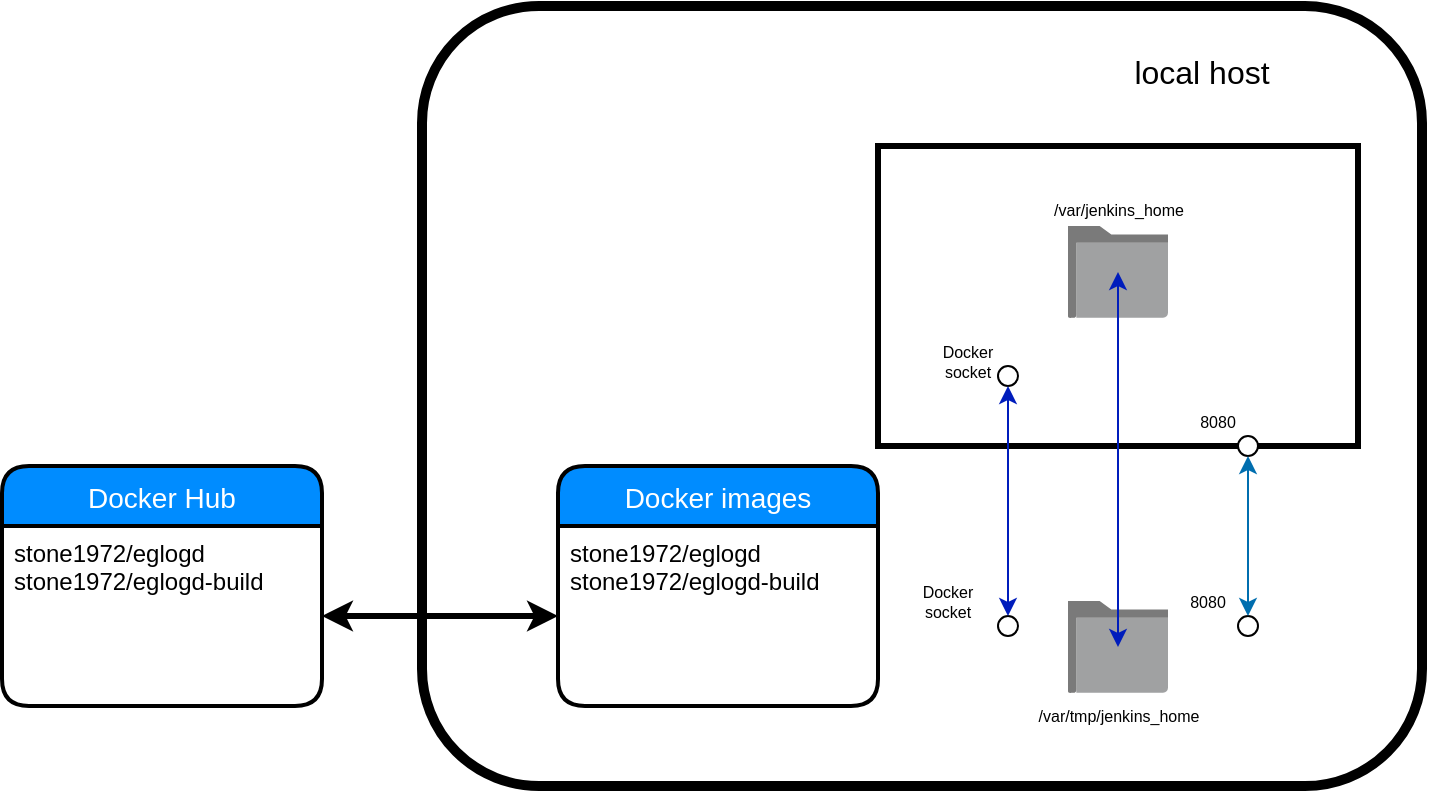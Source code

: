 <mxfile version="10.7.3" type="device"><diagram id="PIjABFnCQ7ok0dTbw0rw" name="Page-1"><mxGraphModel dx="921" dy="627" grid="1" gridSize="10" guides="1" tooltips="1" connect="1" arrows="1" fold="1" page="1" pageScale="1" pageWidth="827" pageHeight="1169" math="0" shadow="0"><root><mxCell id="0"/><mxCell id="1" parent="0"/><mxCell id="84FQ3fi4uc3DVKn-I29u-1" value="" style="rounded=1;whiteSpace=wrap;html=1;strokeWidth=5;" vertex="1" parent="1"><mxGeometry x="230" y="190" width="500" height="390" as="geometry"/></mxCell><mxCell id="84FQ3fi4uc3DVKn-I29u-3" value="" style="rounded=0;whiteSpace=wrap;html=1;strokeWidth=3;" vertex="1" parent="1"><mxGeometry x="458" y="260" width="240" height="150" as="geometry"/></mxCell><mxCell id="84FQ3fi4uc3DVKn-I29u-4" value="" style="ellipse;whiteSpace=wrap;html=1;aspect=fixed;" vertex="1" parent="1"><mxGeometry x="638" y="405" width="10" height="10" as="geometry"/></mxCell><mxCell id="84FQ3fi4uc3DVKn-I29u-5" value="8080" style="text;html=1;strokeColor=none;fillColor=none;align=center;verticalAlign=middle;whiteSpace=wrap;rounded=0;fontSize=8;" vertex="1" parent="1"><mxGeometry x="613" y="390" width="30" height="15" as="geometry"/></mxCell><mxCell id="84FQ3fi4uc3DVKn-I29u-6" value="" style="ellipse;whiteSpace=wrap;html=1;aspect=fixed;" vertex="1" parent="1"><mxGeometry x="638" y="495" width="10" height="10" as="geometry"/></mxCell><mxCell id="84FQ3fi4uc3DVKn-I29u-7" value="8080" style="text;html=1;strokeColor=none;fillColor=none;align=center;verticalAlign=middle;whiteSpace=wrap;rounded=0;fontSize=8;" vertex="1" parent="1"><mxGeometry x="608" y="480" width="30" height="15" as="geometry"/></mxCell><mxCell id="84FQ3fi4uc3DVKn-I29u-8" value="" style="endArrow=classic;startArrow=classic;html=1;fontSize=8;entryX=0.5;entryY=1;entryDx=0;entryDy=0;exitX=0.5;exitY=0;exitDx=0;exitDy=0;edgeStyle=orthogonalEdgeStyle;elbow=vertical;fillColor=#1ba1e2;strokeColor=#006EAF;" edge="1" parent="1" source="84FQ3fi4uc3DVKn-I29u-6" target="84FQ3fi4uc3DVKn-I29u-4"><mxGeometry width="50" height="50" relative="1" as="geometry"><mxPoint x="288" y="650" as="sourcePoint"/><mxPoint x="338" y="600" as="targetPoint"/></mxGeometry></mxCell><mxCell id="84FQ3fi4uc3DVKn-I29u-10" value="" style="ellipse;whiteSpace=wrap;html=1;aspect=fixed;" vertex="1" parent="1"><mxGeometry x="518" y="370" width="10" height="10" as="geometry"/></mxCell><mxCell id="84FQ3fi4uc3DVKn-I29u-11" value="" style="ellipse;whiteSpace=wrap;html=1;aspect=fixed;" vertex="1" parent="1"><mxGeometry x="518" y="495" width="10" height="10" as="geometry"/></mxCell><mxCell id="84FQ3fi4uc3DVKn-I29u-12" value="" style="endArrow=classic;startArrow=classic;html=1;fontSize=8;entryX=0.5;entryY=1;entryDx=0;entryDy=0;exitX=0.5;exitY=0;exitDx=0;exitDy=0;edgeStyle=orthogonalEdgeStyle;elbow=vertical;fillColor=#0050ef;strokeColor=#001DBC;" edge="1" parent="1" source="84FQ3fi4uc3DVKn-I29u-11" target="84FQ3fi4uc3DVKn-I29u-10"><mxGeometry width="50" height="50" relative="1" as="geometry"><mxPoint x="613" y="510.286" as="sourcePoint"/><mxPoint x="653" y="425.143" as="targetPoint"/></mxGeometry></mxCell><mxCell id="84FQ3fi4uc3DVKn-I29u-15" value="&lt;div&gt;Docker&lt;/div&gt;&lt;div&gt;socket&lt;br&gt;&lt;/div&gt;" style="text;html=1;strokeColor=none;fillColor=none;align=center;verticalAlign=middle;whiteSpace=wrap;rounded=0;fontSize=8;" vertex="1" parent="1"><mxGeometry x="478" y="475" width="30" height="25" as="geometry"/></mxCell><mxCell id="84FQ3fi4uc3DVKn-I29u-16" value="&lt;div&gt;Docker&lt;/div&gt;&lt;div&gt;socket&lt;br&gt;&lt;/div&gt;" style="text;html=1;strokeColor=none;fillColor=none;align=center;verticalAlign=middle;whiteSpace=wrap;rounded=0;fontSize=8;" vertex="1" parent="1"><mxGeometry x="488" y="355" width="30" height="25" as="geometry"/></mxCell><mxCell id="84FQ3fi4uc3DVKn-I29u-18" value="/var/jenkins_home" style="aspect=fixed;html=1;perimeter=none;align=center;shadow=0;dashed=0;image;fontSize=8;image=img/lib/mscae/Folder.svg;labelPosition=center;verticalLabelPosition=top;verticalAlign=bottom;" vertex="1" parent="1"><mxGeometry x="553" y="300" width="50" height="46" as="geometry"/></mxCell><mxCell id="84FQ3fi4uc3DVKn-I29u-19" value="/var/tmp/jenkins_home" style="aspect=fixed;html=1;perimeter=none;align=center;shadow=0;dashed=0;image;fontSize=8;image=img/lib/mscae/Folder.svg;labelPosition=center;verticalLabelPosition=bottom;verticalAlign=top;" vertex="1" parent="1"><mxGeometry x="553" y="487.5" width="50" height="46" as="geometry"/></mxCell><mxCell id="84FQ3fi4uc3DVKn-I29u-20" value="" style="endArrow=classic;startArrow=classic;html=1;fontSize=8;edgeStyle=orthogonalEdgeStyle;elbow=vertical;fillColor=#0050ef;strokeColor=#001DBC;" edge="1" parent="1" source="84FQ3fi4uc3DVKn-I29u-19" target="84FQ3fi4uc3DVKn-I29u-18"><mxGeometry width="50" height="50" relative="1" as="geometry"><mxPoint x="533" y="505.143" as="sourcePoint"/><mxPoint x="533" y="390.286" as="targetPoint"/></mxGeometry></mxCell><mxCell id="84FQ3fi4uc3DVKn-I29u-21" value="Docker images" style="swimlane;childLayout=stackLayout;horizontal=1;startSize=30;horizontalStack=0;fillColor=#008cff;fontColor=#FFFFFF;rounded=1;fontSize=14;fontStyle=0;strokeWidth=2;resizeParent=0;resizeLast=1;shadow=0;dashed=0;align=center;" vertex="1" parent="1"><mxGeometry x="298" y="420" width="160" height="120" as="geometry"><mxRectangle x="240" y="420" width="130" height="30" as="alternateBounds"/></mxGeometry></mxCell><mxCell id="84FQ3fi4uc3DVKn-I29u-22" value="stone1972/eglogd&#xA;stone1972/eglogd-build" style="align=left;strokeColor=none;fillColor=none;spacingLeft=4;fontSize=12;verticalAlign=top;resizable=0;rotatable=0;part=1;" vertex="1" parent="84FQ3fi4uc3DVKn-I29u-21"><mxGeometry y="30" width="160" height="90" as="geometry"/></mxCell><mxCell id="84FQ3fi4uc3DVKn-I29u-25" value="" style="endArrow=classic;startArrow=classic;html=1;fontSize=8;entryX=1;entryY=0.5;entryDx=0;entryDy=0;exitX=0;exitY=0.5;exitDx=0;exitDy=0;edgeStyle=orthogonalEdgeStyle;elbow=vertical;strokeWidth=3;" edge="1" parent="1" source="84FQ3fi4uc3DVKn-I29u-22" target="84FQ3fi4uc3DVKn-I29u-24"><mxGeometry width="50" height="50" relative="1" as="geometry"><mxPoint x="475" y="505.143" as="sourcePoint"/><mxPoint x="475" y="390.286" as="targetPoint"/></mxGeometry></mxCell><mxCell id="84FQ3fi4uc3DVKn-I29u-26" value="local host" style="text;html=1;strokeColor=none;fillColor=none;align=center;verticalAlign=middle;whiteSpace=wrap;rounded=0;fontSize=16;" vertex="1" parent="1"><mxGeometry x="580" y="210" width="80" height="25" as="geometry"/></mxCell><mxCell id="84FQ3fi4uc3DVKn-I29u-23" value="Docker Hub" style="swimlane;childLayout=stackLayout;horizontal=1;startSize=30;horizontalStack=0;fillColor=#008cff;fontColor=#FFFFFF;rounded=1;fontSize=14;fontStyle=0;strokeWidth=2;resizeParent=0;resizeLast=1;shadow=0;dashed=0;align=center;" vertex="1" parent="1"><mxGeometry x="20" y="420" width="160" height="120" as="geometry"><mxRectangle x="240" y="420" width="130" height="30" as="alternateBounds"/></mxGeometry></mxCell><mxCell id="84FQ3fi4uc3DVKn-I29u-24" value="stone1972/eglogd&#xA;stone1972/eglogd-build" style="align=left;strokeColor=none;fillColor=none;spacingLeft=4;fontSize=12;verticalAlign=top;resizable=0;rotatable=0;part=1;" vertex="1" parent="84FQ3fi4uc3DVKn-I29u-23"><mxGeometry y="30" width="160" height="90" as="geometry"/></mxCell></root></mxGraphModel></diagram></mxfile>